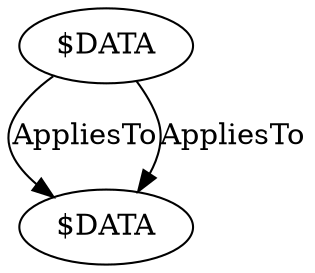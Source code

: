 digraph {
    14 [ label = "$DATA" ]
    405 [ label = "$DATA" ]
    14 -> 405 [ label = "AppliesTo" ]
    14 -> 405 [ label = "AppliesTo" ]
}
